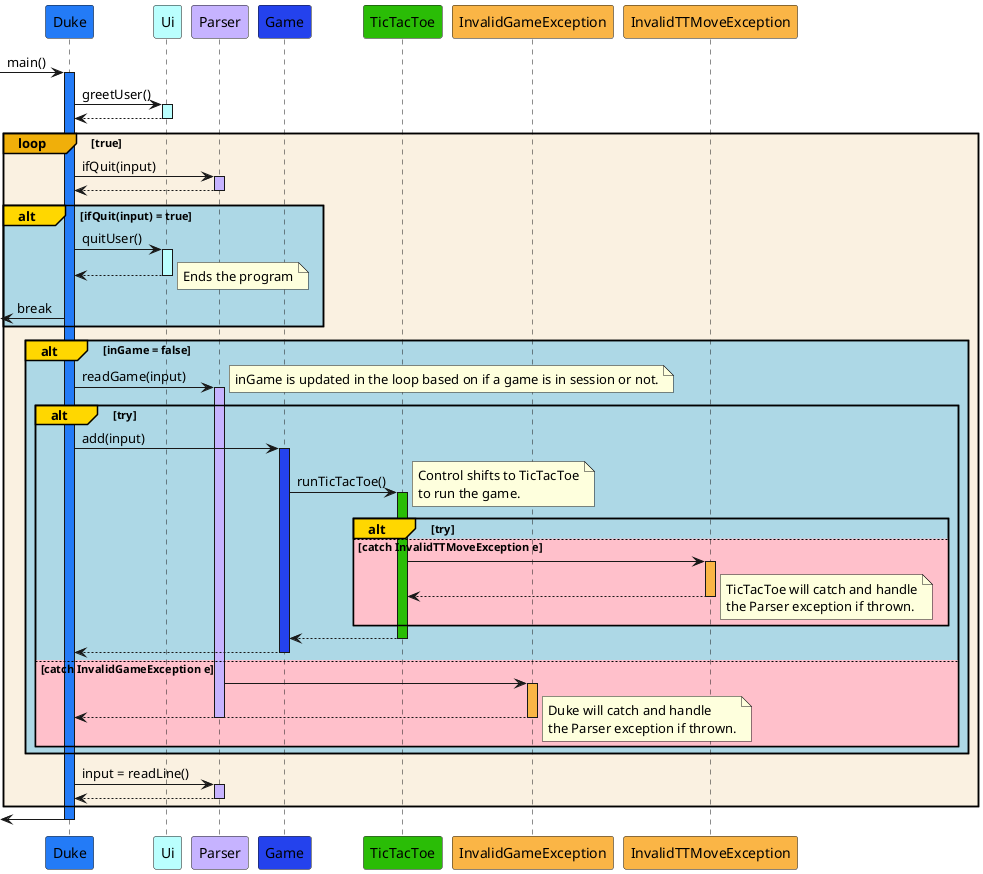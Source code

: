 @startuml
participant Duke #237bf7
participant Ui #BAFFFE
participant Parser #c6b3ff
participant Game #2442ed
participant TicTacToe #2abd06
participant InvalidGameException #fab546
participant InvalidTTMoveException #fab546


[-> Duke: main()
activate Duke #237bf7

Duke -> Ui: greetUser()
activate Ui #BAFFFE
Ui --> Duke:
deactivate Ui

loop#f0af0a #faf1e1 true
    Duke -> Parser: ifQuit(input)
            activate Parser #c6b3ff
            Parser --> Duke
            deactivate Parser

    alt#Gold #LightBlue ifQuit(input) = true
        Duke -> Ui: quitUser()
        activate Ui #BAFFFE
        Ui --> Duke:
        deactivate Ui
        note right
        Ends the program
        end note
        [<- Duke: break
    end


    alt#Gold #LightBlue inGame = false
           Duke -> Parser: readGame(input)
           note right
           inGame is updated in the loop based on if a game is in session or not.
           end note
           activate Parser #c6b3ff

            alt#Gold #LightBlue try
                Duke -> Game: add(input)
                activate Game #2442ed

                Game -> TicTacToe: runTicTacToe()
                activate TicTacToe #2abd06

                 alt#Gold #LightBlue try
                 note right
                 Control shifts to TicTacToe
                 to run the game.
                 end note

                else #Pink catch InvalidTTMoveException e
                     TicTacToe -> InvalidTTMoveException
                     activate InvalidTTMoveException #fab546
                     InvalidTTMoveException --> TicTacToe
                     deactivate InvalidTTMoveException

                     note right
                     TicTacToe will catch and handle
                     the Parser exception if thrown.
                     end note
                end


                TicTacToe --> Game

                deactivate TicTacToe

                Game --> Duke
                deactivate Game

           else #Pink catch InvalidGameException e
                Parser -> InvalidGameException
                activate InvalidGameException #fab546
                InvalidGameException --> Duke
                                     note right
                                     Duke will catch and handle
                                     the Parser exception if thrown.
                                     end note
                deactivate InvalidGameException

           deactivate Parser

           end

      end

      Duke -> Parser: input = readLine()
      activate Parser #c6b3ff
      Parser --> Duke
      deactivate Parser

   end


[<- Duke:
deactivate Duke
@enduml

